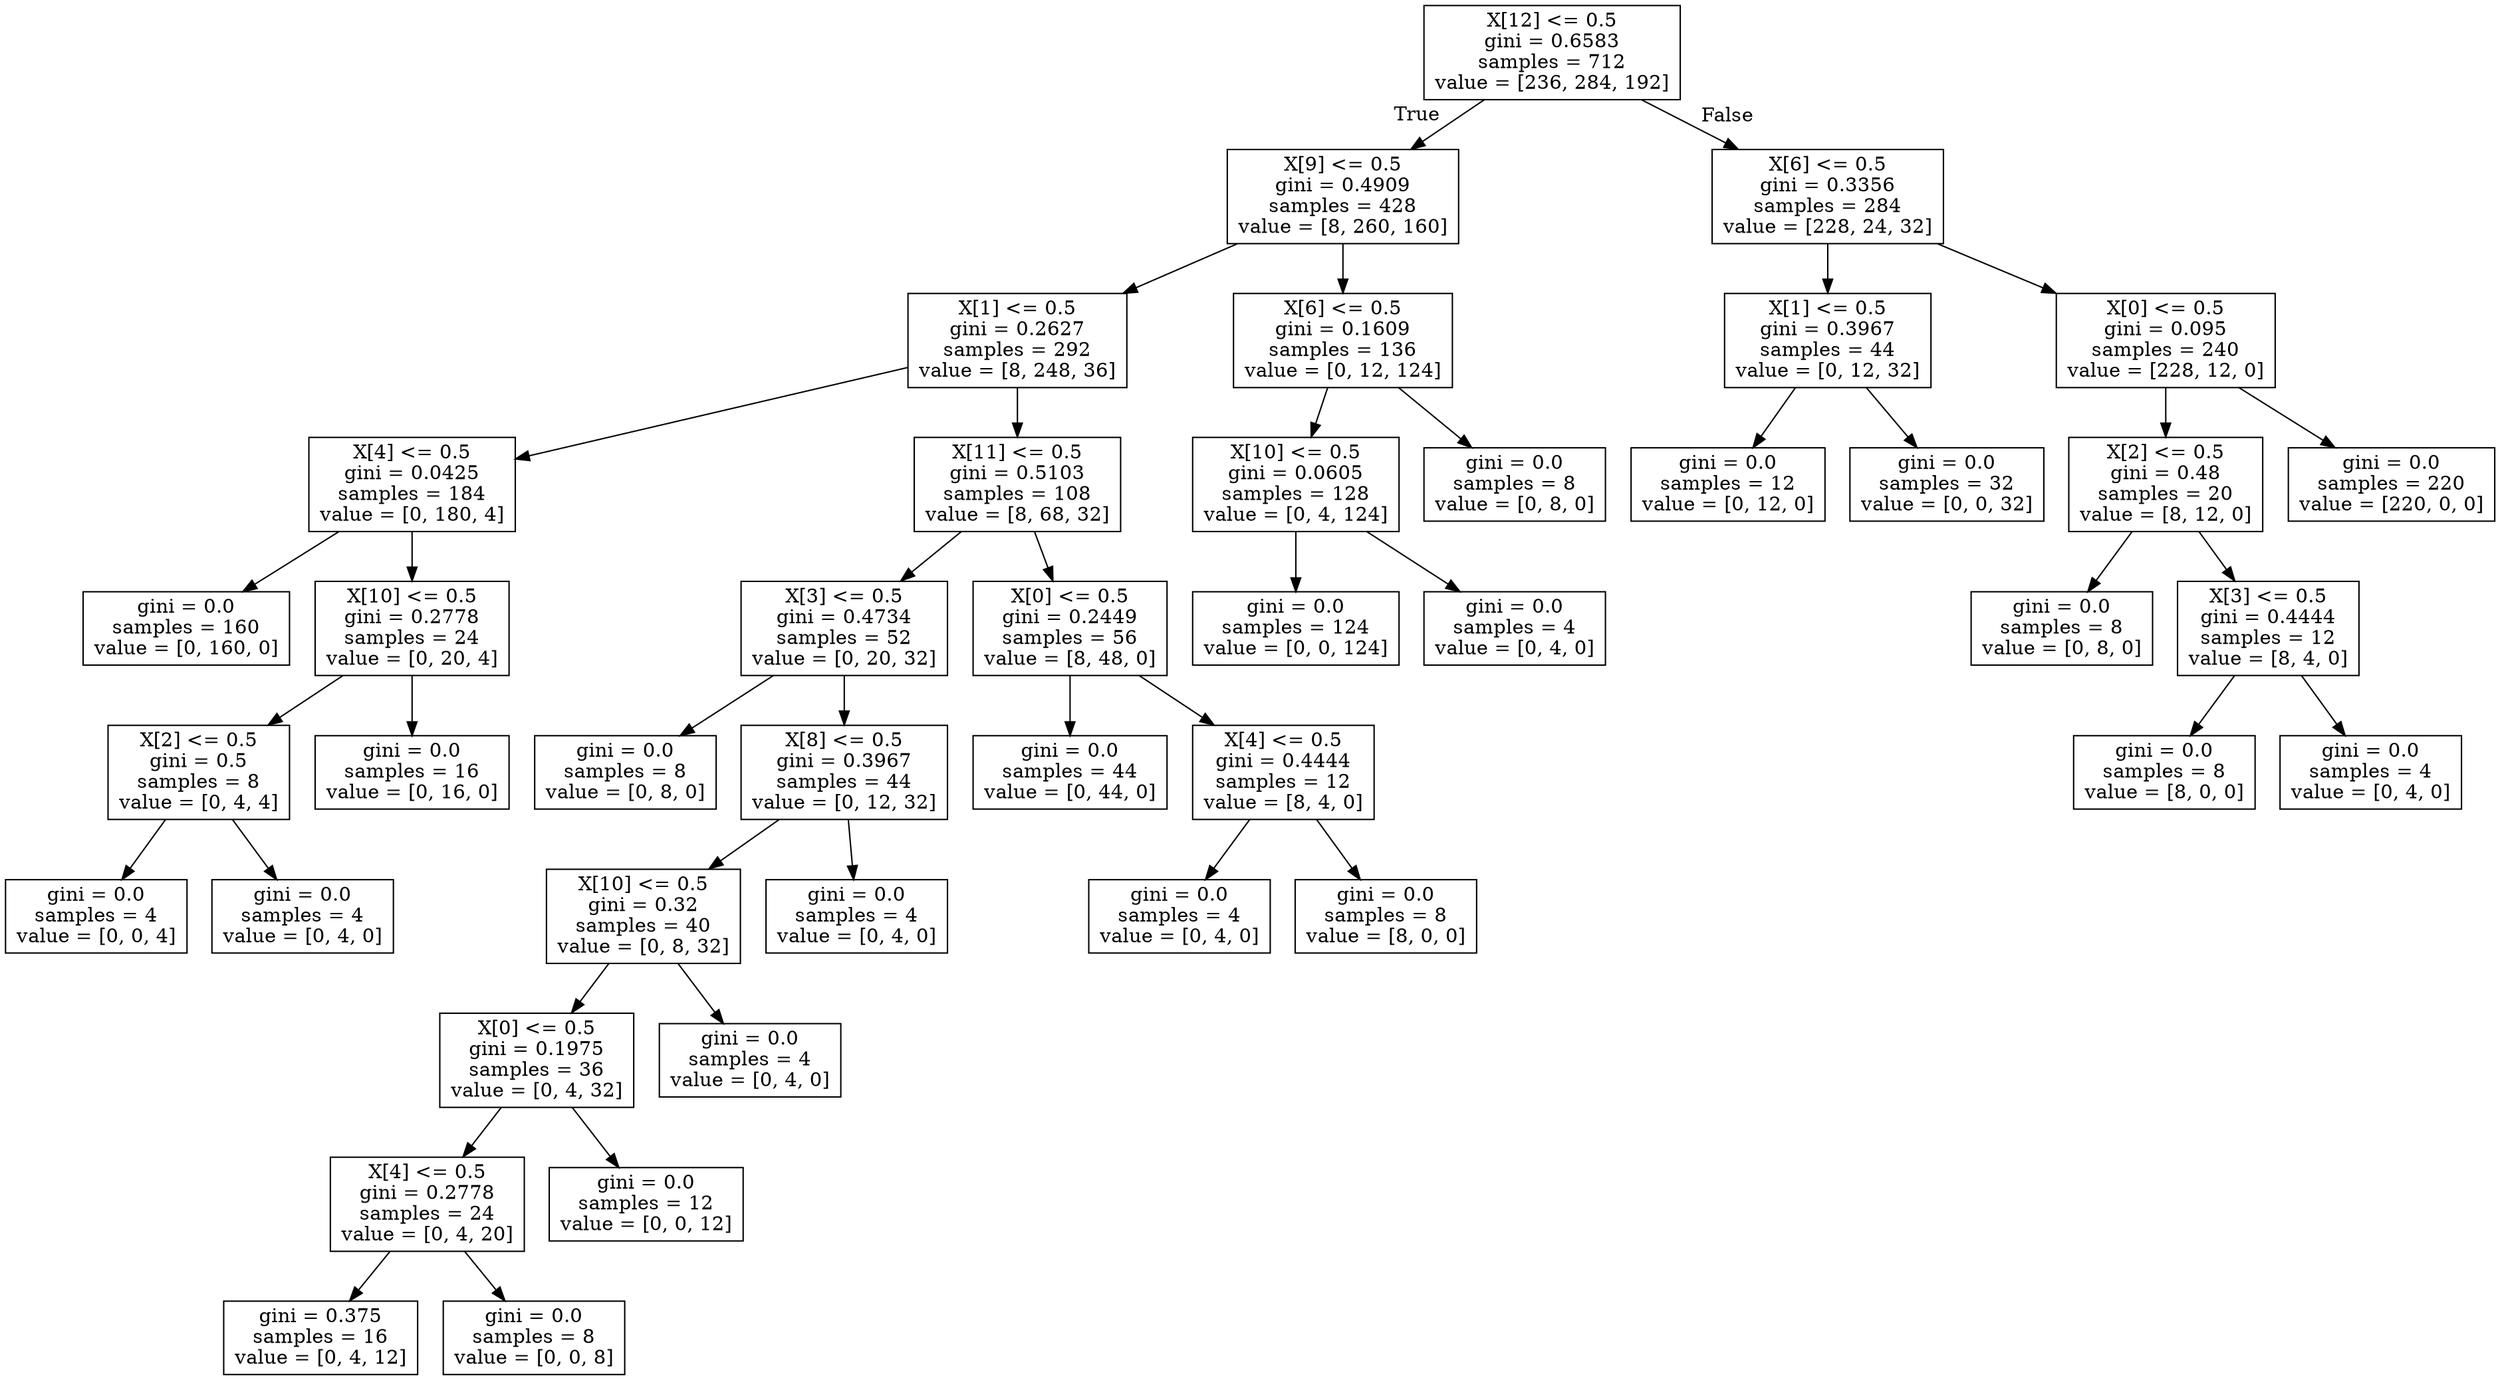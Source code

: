 digraph Tree {
node [shape=box] ;
0 [label="X[12] <= 0.5\ngini = 0.6583\nsamples = 712\nvalue = [236, 284, 192]"] ;
1 [label="X[9] <= 0.5\ngini = 0.4909\nsamples = 428\nvalue = [8, 260, 160]"] ;
0 -> 1 [labeldistance=2.5, labelangle=45, headlabel="True"] ;
2 [label="X[1] <= 0.5\ngini = 0.2627\nsamples = 292\nvalue = [8, 248, 36]"] ;
1 -> 2 ;
3 [label="X[4] <= 0.5\ngini = 0.0425\nsamples = 184\nvalue = [0, 180, 4]"] ;
2 -> 3 ;
4 [label="gini = 0.0\nsamples = 160\nvalue = [0, 160, 0]"] ;
3 -> 4 ;
5 [label="X[10] <= 0.5\ngini = 0.2778\nsamples = 24\nvalue = [0, 20, 4]"] ;
3 -> 5 ;
6 [label="X[2] <= 0.5\ngini = 0.5\nsamples = 8\nvalue = [0, 4, 4]"] ;
5 -> 6 ;
7 [label="gini = 0.0\nsamples = 4\nvalue = [0, 0, 4]"] ;
6 -> 7 ;
8 [label="gini = 0.0\nsamples = 4\nvalue = [0, 4, 0]"] ;
6 -> 8 ;
9 [label="gini = 0.0\nsamples = 16\nvalue = [0, 16, 0]"] ;
5 -> 9 ;
10 [label="X[11] <= 0.5\ngini = 0.5103\nsamples = 108\nvalue = [8, 68, 32]"] ;
2 -> 10 ;
11 [label="X[3] <= 0.5\ngini = 0.4734\nsamples = 52\nvalue = [0, 20, 32]"] ;
10 -> 11 ;
12 [label="gini = 0.0\nsamples = 8\nvalue = [0, 8, 0]"] ;
11 -> 12 ;
13 [label="X[8] <= 0.5\ngini = 0.3967\nsamples = 44\nvalue = [0, 12, 32]"] ;
11 -> 13 ;
14 [label="X[10] <= 0.5\ngini = 0.32\nsamples = 40\nvalue = [0, 8, 32]"] ;
13 -> 14 ;
15 [label="X[0] <= 0.5\ngini = 0.1975\nsamples = 36\nvalue = [0, 4, 32]"] ;
14 -> 15 ;
16 [label="X[4] <= 0.5\ngini = 0.2778\nsamples = 24\nvalue = [0, 4, 20]"] ;
15 -> 16 ;
17 [label="gini = 0.375\nsamples = 16\nvalue = [0, 4, 12]"] ;
16 -> 17 ;
18 [label="gini = 0.0\nsamples = 8\nvalue = [0, 0, 8]"] ;
16 -> 18 ;
19 [label="gini = 0.0\nsamples = 12\nvalue = [0, 0, 12]"] ;
15 -> 19 ;
20 [label="gini = 0.0\nsamples = 4\nvalue = [0, 4, 0]"] ;
14 -> 20 ;
21 [label="gini = 0.0\nsamples = 4\nvalue = [0, 4, 0]"] ;
13 -> 21 ;
22 [label="X[0] <= 0.5\ngini = 0.2449\nsamples = 56\nvalue = [8, 48, 0]"] ;
10 -> 22 ;
23 [label="gini = 0.0\nsamples = 44\nvalue = [0, 44, 0]"] ;
22 -> 23 ;
24 [label="X[4] <= 0.5\ngini = 0.4444\nsamples = 12\nvalue = [8, 4, 0]"] ;
22 -> 24 ;
25 [label="gini = 0.0\nsamples = 4\nvalue = [0, 4, 0]"] ;
24 -> 25 ;
26 [label="gini = 0.0\nsamples = 8\nvalue = [8, 0, 0]"] ;
24 -> 26 ;
27 [label="X[6] <= 0.5\ngini = 0.1609\nsamples = 136\nvalue = [0, 12, 124]"] ;
1 -> 27 ;
28 [label="X[10] <= 0.5\ngini = 0.0605\nsamples = 128\nvalue = [0, 4, 124]"] ;
27 -> 28 ;
29 [label="gini = 0.0\nsamples = 124\nvalue = [0, 0, 124]"] ;
28 -> 29 ;
30 [label="gini = 0.0\nsamples = 4\nvalue = [0, 4, 0]"] ;
28 -> 30 ;
31 [label="gini = 0.0\nsamples = 8\nvalue = [0, 8, 0]"] ;
27 -> 31 ;
32 [label="X[6] <= 0.5\ngini = 0.3356\nsamples = 284\nvalue = [228, 24, 32]"] ;
0 -> 32 [labeldistance=2.5, labelangle=-45, headlabel="False"] ;
33 [label="X[1] <= 0.5\ngini = 0.3967\nsamples = 44\nvalue = [0, 12, 32]"] ;
32 -> 33 ;
34 [label="gini = 0.0\nsamples = 12\nvalue = [0, 12, 0]"] ;
33 -> 34 ;
35 [label="gini = 0.0\nsamples = 32\nvalue = [0, 0, 32]"] ;
33 -> 35 ;
36 [label="X[0] <= 0.5\ngini = 0.095\nsamples = 240\nvalue = [228, 12, 0]"] ;
32 -> 36 ;
37 [label="X[2] <= 0.5\ngini = 0.48\nsamples = 20\nvalue = [8, 12, 0]"] ;
36 -> 37 ;
38 [label="gini = 0.0\nsamples = 8\nvalue = [0, 8, 0]"] ;
37 -> 38 ;
39 [label="X[3] <= 0.5\ngini = 0.4444\nsamples = 12\nvalue = [8, 4, 0]"] ;
37 -> 39 ;
40 [label="gini = 0.0\nsamples = 8\nvalue = [8, 0, 0]"] ;
39 -> 40 ;
41 [label="gini = 0.0\nsamples = 4\nvalue = [0, 4, 0]"] ;
39 -> 41 ;
42 [label="gini = 0.0\nsamples = 220\nvalue = [220, 0, 0]"] ;
36 -> 42 ;
}